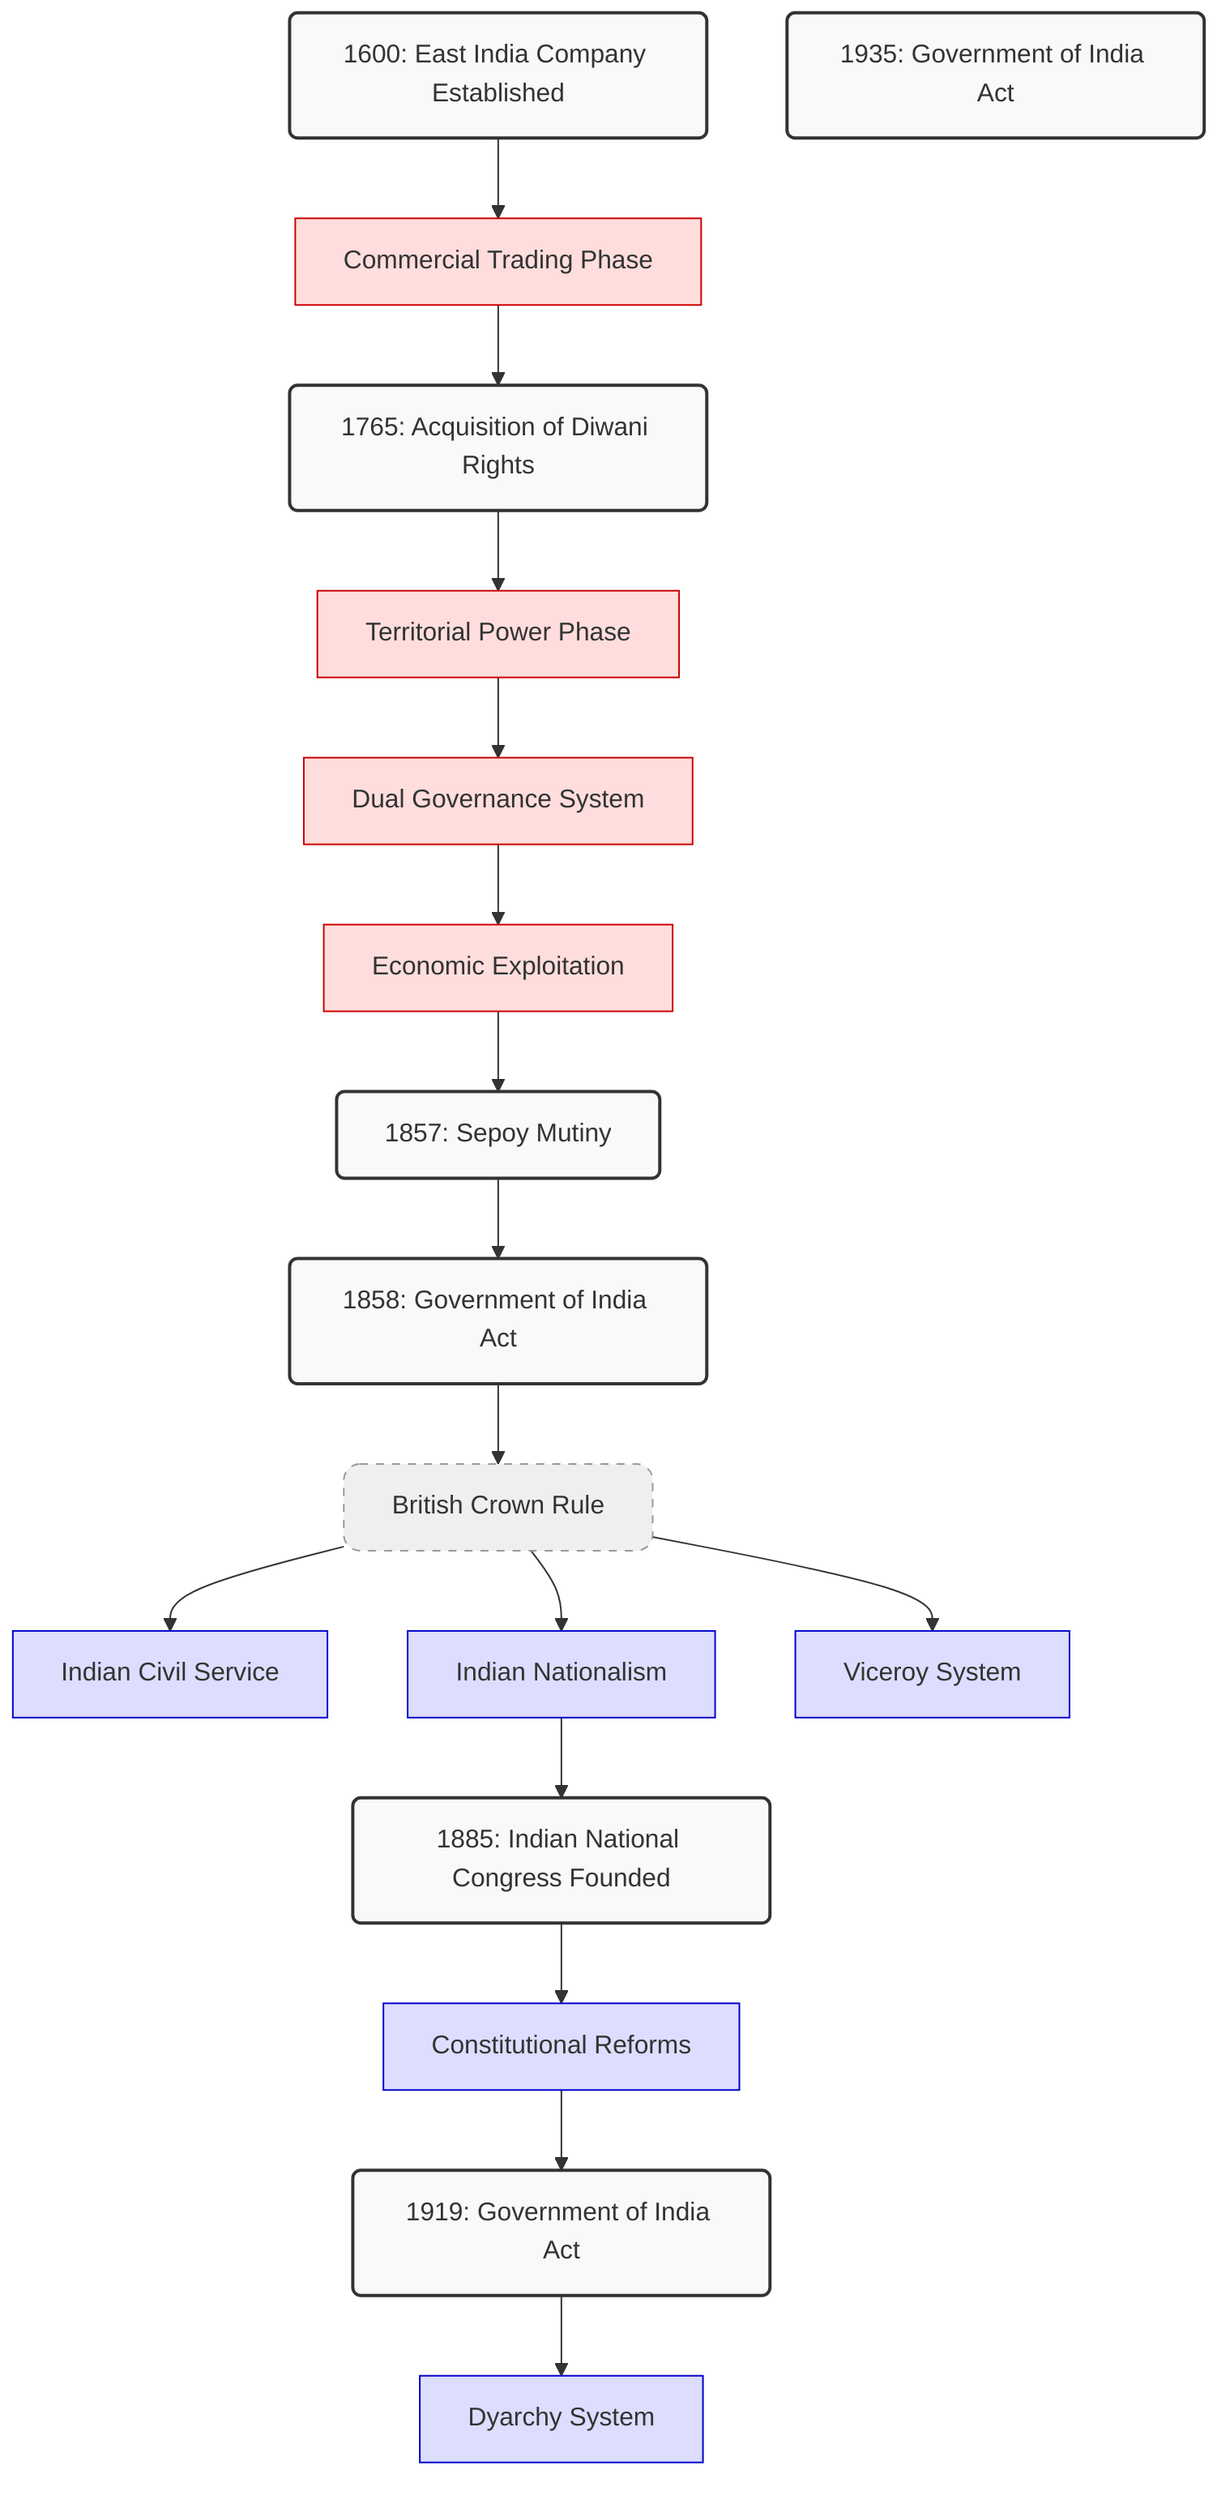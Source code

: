 graph TD

    %% Class Definitions
    classDef timeNode fill:#f9f9f9,stroke:#333,stroke-width:2px,rx:5px,ry:5px
    classDef eicNode fill:#ffdddd,stroke:#cc0000
    classDef crownNode fill:#ddddff,stroke:#0000cc
    classDef indiaNode fill:#ddffdd,stroke:#00cc00
    classDef phaseNode fill:#efefef,stroke:#999999,stroke-width:1px,stroke-dasharray:5 5,rx:10px,ry:10px

    %% Node Definitions
    commercial[Commercial Trading Phase]:::eicNode
    crown[British Crown Rule]:::phaseNode
    dual[Dual Governance System]:::eicNode
    dyarchy[Dyarchy System]:::crownNode
    exploitation[Economic Exploitation]:::eicNode
    ics[Indian Civil Service]:::crownNode
    n1600[1600: East India Company Established]:::timeNode
    n1765[1765: Acquisition of Diwani Rights]:::timeNode
    n1857[1857: Sepoy Mutiny]:::timeNode
    n1858[1858: Government of India Act]:::timeNode
    n1885[1885: Indian National Congress Founded]:::timeNode
    n1919[1919: Government of India Act]:::timeNode
    n1935[1935: Government of India Act]:::timeNode
    nationalism[Indian Nationalism]:::crownNode
    reforms[Constitutional Reforms]:::crownNode
    territorial[Territorial Power Phase]:::eicNode
    viceroy[Viceroy System]:::crownNode

    %% Connections
    commercial --> n1765
    crown --> ics
    crown --> nationalism
    crown --> viceroy
    dual --> exploitation
    exploitation --> n1857
    n1600 --> commercial
    n1765 --> territorial
    n1857 --> n1858
    n1858 --> crown
    n1885 --> reforms
    n1919 --> dyarchy
    nationalism --> n1885
    reforms --> n1919
    territorial --> dual